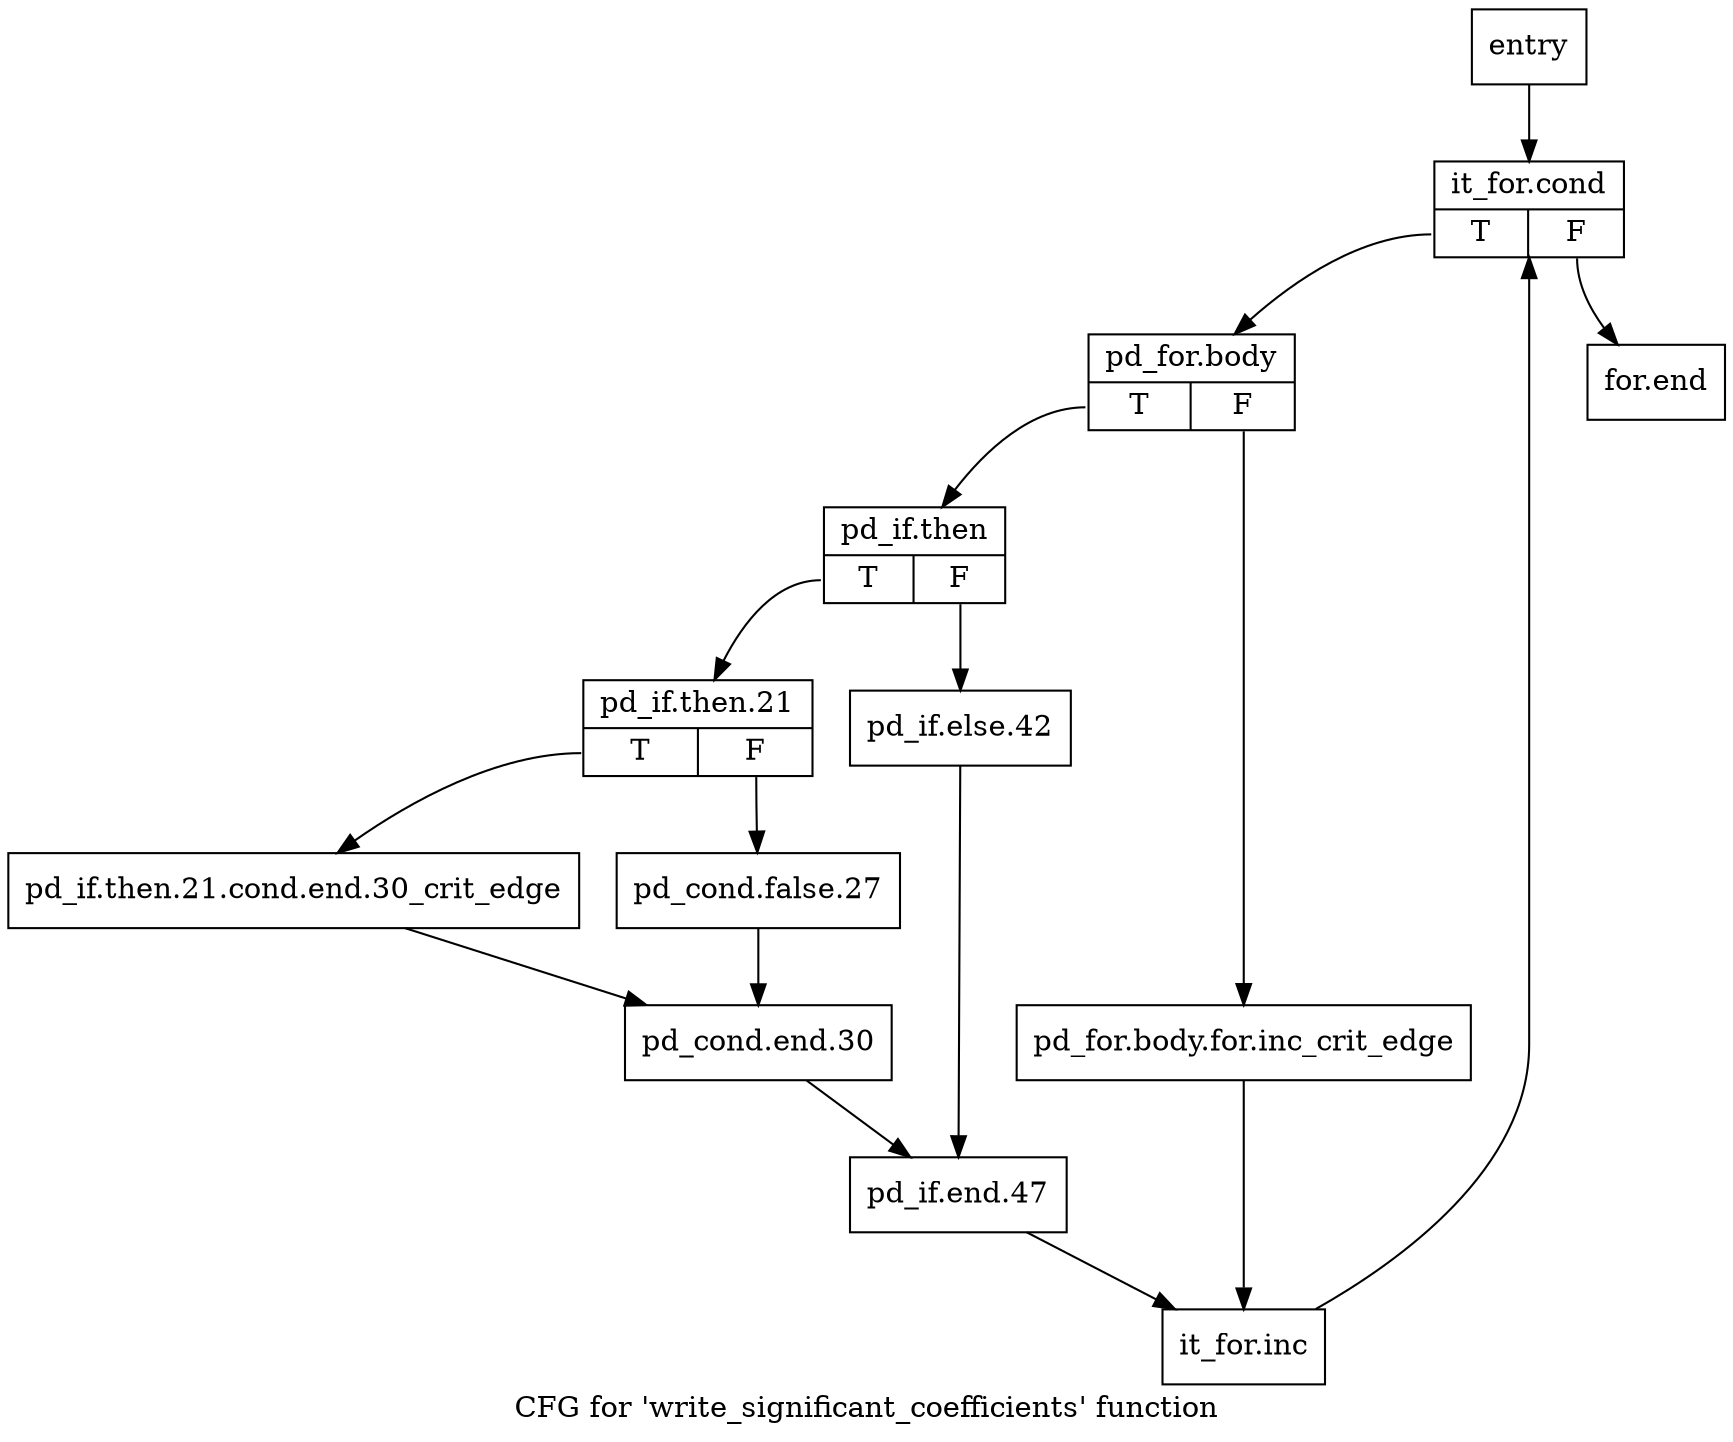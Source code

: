 digraph "CFG for 'write_significant_coefficients' function" {
	label="CFG for 'write_significant_coefficients' function";

	Node0x16df820 [shape=record,label="{entry}"];
	Node0x16df820 -> Node0x1701600;
	Node0x1701600 [shape=record,label="{it_for.cond|{<s0>T|<s1>F}}"];
	Node0x1701600:s0 -> Node0x1701650;
	Node0x1701600:s1 -> Node0x17021f0;
	Node0x1701650 [shape=record,label="{pd_for.body|{<s0>T|<s1>F}}"];
	Node0x1701650:s0 -> Node0x1701f70;
	Node0x1701650:s1 -> Node0x17016a0;
	Node0x17016a0 [shape=record,label="{pd_for.body.for.inc_crit_edge}"];
	Node0x17016a0 -> Node0x17021a0;
	Node0x1701f70 [shape=record,label="{pd_if.then|{<s0>T|<s1>F}}"];
	Node0x1701f70:s0 -> Node0x1701fc0;
	Node0x1701f70:s1 -> Node0x1702100;
	Node0x1701fc0 [shape=record,label="{pd_if.then.21|{<s0>T|<s1>F}}"];
	Node0x1701fc0:s0 -> Node0x1702010;
	Node0x1701fc0:s1 -> Node0x1702060;
	Node0x1702010 [shape=record,label="{pd_if.then.21.cond.end.30_crit_edge}"];
	Node0x1702010 -> Node0x17020b0;
	Node0x1702060 [shape=record,label="{pd_cond.false.27}"];
	Node0x1702060 -> Node0x17020b0;
	Node0x17020b0 [shape=record,label="{pd_cond.end.30}"];
	Node0x17020b0 -> Node0x1702150;
	Node0x1702100 [shape=record,label="{pd_if.else.42}"];
	Node0x1702100 -> Node0x1702150;
	Node0x1702150 [shape=record,label="{pd_if.end.47}"];
	Node0x1702150 -> Node0x17021a0;
	Node0x17021a0 [shape=record,label="{it_for.inc}"];
	Node0x17021a0 -> Node0x1701600;
	Node0x17021f0 [shape=record,label="{for.end}"];
}
